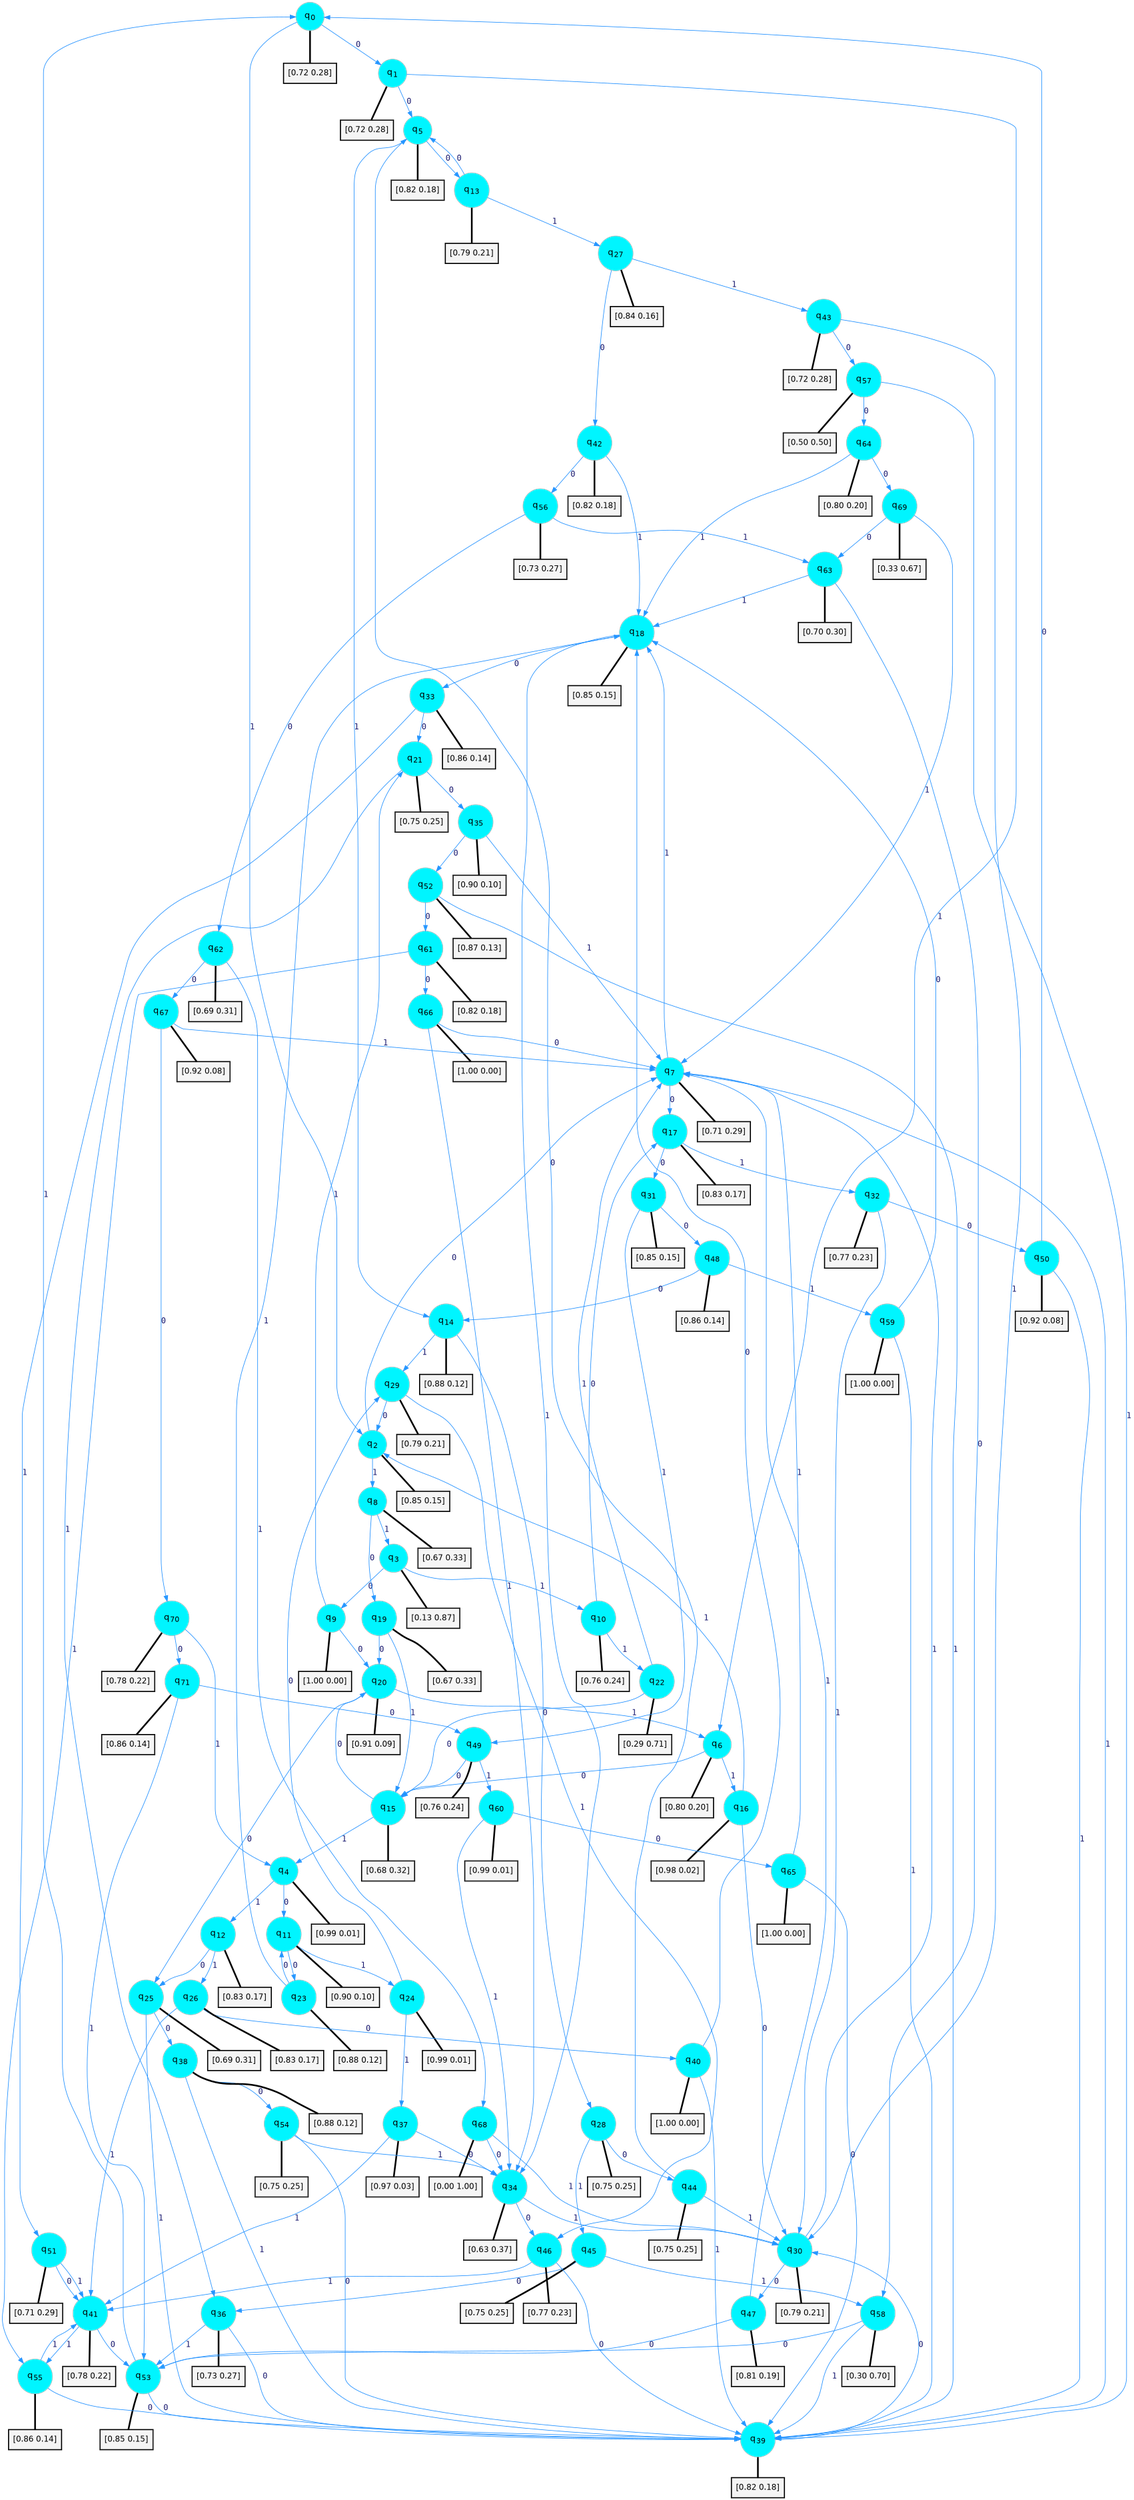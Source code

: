digraph G {
graph [
bgcolor=transparent, dpi=300, rankdir=TD, size="40,25"];
node [
color=gray, fillcolor=turquoise1, fontcolor=black, fontname=Helvetica, fontsize=16, fontweight=bold, shape=circle, style=filled];
edge [
arrowsize=1, color=dodgerblue1, fontcolor=midnightblue, fontname=courier, fontweight=bold, penwidth=1, style=solid, weight=20];
0[label=<q<SUB>0</SUB>>];
1[label=<q<SUB>1</SUB>>];
2[label=<q<SUB>2</SUB>>];
3[label=<q<SUB>3</SUB>>];
4[label=<q<SUB>4</SUB>>];
5[label=<q<SUB>5</SUB>>];
6[label=<q<SUB>6</SUB>>];
7[label=<q<SUB>7</SUB>>];
8[label=<q<SUB>8</SUB>>];
9[label=<q<SUB>9</SUB>>];
10[label=<q<SUB>10</SUB>>];
11[label=<q<SUB>11</SUB>>];
12[label=<q<SUB>12</SUB>>];
13[label=<q<SUB>13</SUB>>];
14[label=<q<SUB>14</SUB>>];
15[label=<q<SUB>15</SUB>>];
16[label=<q<SUB>16</SUB>>];
17[label=<q<SUB>17</SUB>>];
18[label=<q<SUB>18</SUB>>];
19[label=<q<SUB>19</SUB>>];
20[label=<q<SUB>20</SUB>>];
21[label=<q<SUB>21</SUB>>];
22[label=<q<SUB>22</SUB>>];
23[label=<q<SUB>23</SUB>>];
24[label=<q<SUB>24</SUB>>];
25[label=<q<SUB>25</SUB>>];
26[label=<q<SUB>26</SUB>>];
27[label=<q<SUB>27</SUB>>];
28[label=<q<SUB>28</SUB>>];
29[label=<q<SUB>29</SUB>>];
30[label=<q<SUB>30</SUB>>];
31[label=<q<SUB>31</SUB>>];
32[label=<q<SUB>32</SUB>>];
33[label=<q<SUB>33</SUB>>];
34[label=<q<SUB>34</SUB>>];
35[label=<q<SUB>35</SUB>>];
36[label=<q<SUB>36</SUB>>];
37[label=<q<SUB>37</SUB>>];
38[label=<q<SUB>38</SUB>>];
39[label=<q<SUB>39</SUB>>];
40[label=<q<SUB>40</SUB>>];
41[label=<q<SUB>41</SUB>>];
42[label=<q<SUB>42</SUB>>];
43[label=<q<SUB>43</SUB>>];
44[label=<q<SUB>44</SUB>>];
45[label=<q<SUB>45</SUB>>];
46[label=<q<SUB>46</SUB>>];
47[label=<q<SUB>47</SUB>>];
48[label=<q<SUB>48</SUB>>];
49[label=<q<SUB>49</SUB>>];
50[label=<q<SUB>50</SUB>>];
51[label=<q<SUB>51</SUB>>];
52[label=<q<SUB>52</SUB>>];
53[label=<q<SUB>53</SUB>>];
54[label=<q<SUB>54</SUB>>];
55[label=<q<SUB>55</SUB>>];
56[label=<q<SUB>56</SUB>>];
57[label=<q<SUB>57</SUB>>];
58[label=<q<SUB>58</SUB>>];
59[label=<q<SUB>59</SUB>>];
60[label=<q<SUB>60</SUB>>];
61[label=<q<SUB>61</SUB>>];
62[label=<q<SUB>62</SUB>>];
63[label=<q<SUB>63</SUB>>];
64[label=<q<SUB>64</SUB>>];
65[label=<q<SUB>65</SUB>>];
66[label=<q<SUB>66</SUB>>];
67[label=<q<SUB>67</SUB>>];
68[label=<q<SUB>68</SUB>>];
69[label=<q<SUB>69</SUB>>];
70[label=<q<SUB>70</SUB>>];
71[label=<q<SUB>71</SUB>>];
72[label="[0.72 0.28]", shape=box,fontcolor=black, fontname=Helvetica, fontsize=14, penwidth=2, fillcolor=whitesmoke,color=black];
73[label="[0.72 0.28]", shape=box,fontcolor=black, fontname=Helvetica, fontsize=14, penwidth=2, fillcolor=whitesmoke,color=black];
74[label="[0.85 0.15]", shape=box,fontcolor=black, fontname=Helvetica, fontsize=14, penwidth=2, fillcolor=whitesmoke,color=black];
75[label="[0.13 0.87]", shape=box,fontcolor=black, fontname=Helvetica, fontsize=14, penwidth=2, fillcolor=whitesmoke,color=black];
76[label="[0.99 0.01]", shape=box,fontcolor=black, fontname=Helvetica, fontsize=14, penwidth=2, fillcolor=whitesmoke,color=black];
77[label="[0.82 0.18]", shape=box,fontcolor=black, fontname=Helvetica, fontsize=14, penwidth=2, fillcolor=whitesmoke,color=black];
78[label="[0.80 0.20]", shape=box,fontcolor=black, fontname=Helvetica, fontsize=14, penwidth=2, fillcolor=whitesmoke,color=black];
79[label="[0.71 0.29]", shape=box,fontcolor=black, fontname=Helvetica, fontsize=14, penwidth=2, fillcolor=whitesmoke,color=black];
80[label="[0.67 0.33]", shape=box,fontcolor=black, fontname=Helvetica, fontsize=14, penwidth=2, fillcolor=whitesmoke,color=black];
81[label="[1.00 0.00]", shape=box,fontcolor=black, fontname=Helvetica, fontsize=14, penwidth=2, fillcolor=whitesmoke,color=black];
82[label="[0.76 0.24]", shape=box,fontcolor=black, fontname=Helvetica, fontsize=14, penwidth=2, fillcolor=whitesmoke,color=black];
83[label="[0.90 0.10]", shape=box,fontcolor=black, fontname=Helvetica, fontsize=14, penwidth=2, fillcolor=whitesmoke,color=black];
84[label="[0.83 0.17]", shape=box,fontcolor=black, fontname=Helvetica, fontsize=14, penwidth=2, fillcolor=whitesmoke,color=black];
85[label="[0.79 0.21]", shape=box,fontcolor=black, fontname=Helvetica, fontsize=14, penwidth=2, fillcolor=whitesmoke,color=black];
86[label="[0.88 0.12]", shape=box,fontcolor=black, fontname=Helvetica, fontsize=14, penwidth=2, fillcolor=whitesmoke,color=black];
87[label="[0.68 0.32]", shape=box,fontcolor=black, fontname=Helvetica, fontsize=14, penwidth=2, fillcolor=whitesmoke,color=black];
88[label="[0.98 0.02]", shape=box,fontcolor=black, fontname=Helvetica, fontsize=14, penwidth=2, fillcolor=whitesmoke,color=black];
89[label="[0.83 0.17]", shape=box,fontcolor=black, fontname=Helvetica, fontsize=14, penwidth=2, fillcolor=whitesmoke,color=black];
90[label="[0.85 0.15]", shape=box,fontcolor=black, fontname=Helvetica, fontsize=14, penwidth=2, fillcolor=whitesmoke,color=black];
91[label="[0.67 0.33]", shape=box,fontcolor=black, fontname=Helvetica, fontsize=14, penwidth=2, fillcolor=whitesmoke,color=black];
92[label="[0.91 0.09]", shape=box,fontcolor=black, fontname=Helvetica, fontsize=14, penwidth=2, fillcolor=whitesmoke,color=black];
93[label="[0.75 0.25]", shape=box,fontcolor=black, fontname=Helvetica, fontsize=14, penwidth=2, fillcolor=whitesmoke,color=black];
94[label="[0.29 0.71]", shape=box,fontcolor=black, fontname=Helvetica, fontsize=14, penwidth=2, fillcolor=whitesmoke,color=black];
95[label="[0.88 0.12]", shape=box,fontcolor=black, fontname=Helvetica, fontsize=14, penwidth=2, fillcolor=whitesmoke,color=black];
96[label="[0.99 0.01]", shape=box,fontcolor=black, fontname=Helvetica, fontsize=14, penwidth=2, fillcolor=whitesmoke,color=black];
97[label="[0.69 0.31]", shape=box,fontcolor=black, fontname=Helvetica, fontsize=14, penwidth=2, fillcolor=whitesmoke,color=black];
98[label="[0.83 0.17]", shape=box,fontcolor=black, fontname=Helvetica, fontsize=14, penwidth=2, fillcolor=whitesmoke,color=black];
99[label="[0.84 0.16]", shape=box,fontcolor=black, fontname=Helvetica, fontsize=14, penwidth=2, fillcolor=whitesmoke,color=black];
100[label="[0.75 0.25]", shape=box,fontcolor=black, fontname=Helvetica, fontsize=14, penwidth=2, fillcolor=whitesmoke,color=black];
101[label="[0.79 0.21]", shape=box,fontcolor=black, fontname=Helvetica, fontsize=14, penwidth=2, fillcolor=whitesmoke,color=black];
102[label="[0.79 0.21]", shape=box,fontcolor=black, fontname=Helvetica, fontsize=14, penwidth=2, fillcolor=whitesmoke,color=black];
103[label="[0.85 0.15]", shape=box,fontcolor=black, fontname=Helvetica, fontsize=14, penwidth=2, fillcolor=whitesmoke,color=black];
104[label="[0.77 0.23]", shape=box,fontcolor=black, fontname=Helvetica, fontsize=14, penwidth=2, fillcolor=whitesmoke,color=black];
105[label="[0.86 0.14]", shape=box,fontcolor=black, fontname=Helvetica, fontsize=14, penwidth=2, fillcolor=whitesmoke,color=black];
106[label="[0.63 0.37]", shape=box,fontcolor=black, fontname=Helvetica, fontsize=14, penwidth=2, fillcolor=whitesmoke,color=black];
107[label="[0.90 0.10]", shape=box,fontcolor=black, fontname=Helvetica, fontsize=14, penwidth=2, fillcolor=whitesmoke,color=black];
108[label="[0.73 0.27]", shape=box,fontcolor=black, fontname=Helvetica, fontsize=14, penwidth=2, fillcolor=whitesmoke,color=black];
109[label="[0.97 0.03]", shape=box,fontcolor=black, fontname=Helvetica, fontsize=14, penwidth=2, fillcolor=whitesmoke,color=black];
110[label="[0.88 0.12]", shape=box,fontcolor=black, fontname=Helvetica, fontsize=14, penwidth=2, fillcolor=whitesmoke,color=black];
111[label="[0.82 0.18]", shape=box,fontcolor=black, fontname=Helvetica, fontsize=14, penwidth=2, fillcolor=whitesmoke,color=black];
112[label="[1.00 0.00]", shape=box,fontcolor=black, fontname=Helvetica, fontsize=14, penwidth=2, fillcolor=whitesmoke,color=black];
113[label="[0.78 0.22]", shape=box,fontcolor=black, fontname=Helvetica, fontsize=14, penwidth=2, fillcolor=whitesmoke,color=black];
114[label="[0.82 0.18]", shape=box,fontcolor=black, fontname=Helvetica, fontsize=14, penwidth=2, fillcolor=whitesmoke,color=black];
115[label="[0.72 0.28]", shape=box,fontcolor=black, fontname=Helvetica, fontsize=14, penwidth=2, fillcolor=whitesmoke,color=black];
116[label="[0.75 0.25]", shape=box,fontcolor=black, fontname=Helvetica, fontsize=14, penwidth=2, fillcolor=whitesmoke,color=black];
117[label="[0.75 0.25]", shape=box,fontcolor=black, fontname=Helvetica, fontsize=14, penwidth=2, fillcolor=whitesmoke,color=black];
118[label="[0.77 0.23]", shape=box,fontcolor=black, fontname=Helvetica, fontsize=14, penwidth=2, fillcolor=whitesmoke,color=black];
119[label="[0.81 0.19]", shape=box,fontcolor=black, fontname=Helvetica, fontsize=14, penwidth=2, fillcolor=whitesmoke,color=black];
120[label="[0.86 0.14]", shape=box,fontcolor=black, fontname=Helvetica, fontsize=14, penwidth=2, fillcolor=whitesmoke,color=black];
121[label="[0.76 0.24]", shape=box,fontcolor=black, fontname=Helvetica, fontsize=14, penwidth=2, fillcolor=whitesmoke,color=black];
122[label="[0.92 0.08]", shape=box,fontcolor=black, fontname=Helvetica, fontsize=14, penwidth=2, fillcolor=whitesmoke,color=black];
123[label="[0.71 0.29]", shape=box,fontcolor=black, fontname=Helvetica, fontsize=14, penwidth=2, fillcolor=whitesmoke,color=black];
124[label="[0.87 0.13]", shape=box,fontcolor=black, fontname=Helvetica, fontsize=14, penwidth=2, fillcolor=whitesmoke,color=black];
125[label="[0.85 0.15]", shape=box,fontcolor=black, fontname=Helvetica, fontsize=14, penwidth=2, fillcolor=whitesmoke,color=black];
126[label="[0.75 0.25]", shape=box,fontcolor=black, fontname=Helvetica, fontsize=14, penwidth=2, fillcolor=whitesmoke,color=black];
127[label="[0.86 0.14]", shape=box,fontcolor=black, fontname=Helvetica, fontsize=14, penwidth=2, fillcolor=whitesmoke,color=black];
128[label="[0.73 0.27]", shape=box,fontcolor=black, fontname=Helvetica, fontsize=14, penwidth=2, fillcolor=whitesmoke,color=black];
129[label="[0.50 0.50]", shape=box,fontcolor=black, fontname=Helvetica, fontsize=14, penwidth=2, fillcolor=whitesmoke,color=black];
130[label="[0.30 0.70]", shape=box,fontcolor=black, fontname=Helvetica, fontsize=14, penwidth=2, fillcolor=whitesmoke,color=black];
131[label="[1.00 0.00]", shape=box,fontcolor=black, fontname=Helvetica, fontsize=14, penwidth=2, fillcolor=whitesmoke,color=black];
132[label="[0.99 0.01]", shape=box,fontcolor=black, fontname=Helvetica, fontsize=14, penwidth=2, fillcolor=whitesmoke,color=black];
133[label="[0.82 0.18]", shape=box,fontcolor=black, fontname=Helvetica, fontsize=14, penwidth=2, fillcolor=whitesmoke,color=black];
134[label="[0.69 0.31]", shape=box,fontcolor=black, fontname=Helvetica, fontsize=14, penwidth=2, fillcolor=whitesmoke,color=black];
135[label="[0.70 0.30]", shape=box,fontcolor=black, fontname=Helvetica, fontsize=14, penwidth=2, fillcolor=whitesmoke,color=black];
136[label="[0.80 0.20]", shape=box,fontcolor=black, fontname=Helvetica, fontsize=14, penwidth=2, fillcolor=whitesmoke,color=black];
137[label="[1.00 0.00]", shape=box,fontcolor=black, fontname=Helvetica, fontsize=14, penwidth=2, fillcolor=whitesmoke,color=black];
138[label="[1.00 0.00]", shape=box,fontcolor=black, fontname=Helvetica, fontsize=14, penwidth=2, fillcolor=whitesmoke,color=black];
139[label="[0.92 0.08]", shape=box,fontcolor=black, fontname=Helvetica, fontsize=14, penwidth=2, fillcolor=whitesmoke,color=black];
140[label="[0.00 1.00]", shape=box,fontcolor=black, fontname=Helvetica, fontsize=14, penwidth=2, fillcolor=whitesmoke,color=black];
141[label="[0.33 0.67]", shape=box,fontcolor=black, fontname=Helvetica, fontsize=14, penwidth=2, fillcolor=whitesmoke,color=black];
142[label="[0.78 0.22]", shape=box,fontcolor=black, fontname=Helvetica, fontsize=14, penwidth=2, fillcolor=whitesmoke,color=black];
143[label="[0.86 0.14]", shape=box,fontcolor=black, fontname=Helvetica, fontsize=14, penwidth=2, fillcolor=whitesmoke,color=black];
0->1 [label=0];
0->2 [label=1];
0->72 [arrowhead=none, penwidth=3,color=black];
1->5 [label=0];
1->6 [label=1];
1->73 [arrowhead=none, penwidth=3,color=black];
2->7 [label=0];
2->8 [label=1];
2->74 [arrowhead=none, penwidth=3,color=black];
3->9 [label=0];
3->10 [label=1];
3->75 [arrowhead=none, penwidth=3,color=black];
4->11 [label=0];
4->12 [label=1];
4->76 [arrowhead=none, penwidth=3,color=black];
5->13 [label=0];
5->14 [label=1];
5->77 [arrowhead=none, penwidth=3,color=black];
6->15 [label=0];
6->16 [label=1];
6->78 [arrowhead=none, penwidth=3,color=black];
7->17 [label=0];
7->18 [label=1];
7->79 [arrowhead=none, penwidth=3,color=black];
8->19 [label=0];
8->3 [label=1];
8->80 [arrowhead=none, penwidth=3,color=black];
9->20 [label=0];
9->21 [label=1];
9->81 [arrowhead=none, penwidth=3,color=black];
10->17 [label=0];
10->22 [label=1];
10->82 [arrowhead=none, penwidth=3,color=black];
11->23 [label=0];
11->24 [label=1];
11->83 [arrowhead=none, penwidth=3,color=black];
12->25 [label=0];
12->26 [label=1];
12->84 [arrowhead=none, penwidth=3,color=black];
13->5 [label=0];
13->27 [label=1];
13->85 [arrowhead=none, penwidth=3,color=black];
14->28 [label=0];
14->29 [label=1];
14->86 [arrowhead=none, penwidth=3,color=black];
15->20 [label=0];
15->4 [label=1];
15->87 [arrowhead=none, penwidth=3,color=black];
16->30 [label=0];
16->2 [label=1];
16->88 [arrowhead=none, penwidth=3,color=black];
17->31 [label=0];
17->32 [label=1];
17->89 [arrowhead=none, penwidth=3,color=black];
18->33 [label=0];
18->34 [label=1];
18->90 [arrowhead=none, penwidth=3,color=black];
19->20 [label=0];
19->15 [label=1];
19->91 [arrowhead=none, penwidth=3,color=black];
20->25 [label=0];
20->6 [label=1];
20->92 [arrowhead=none, penwidth=3,color=black];
21->35 [label=0];
21->36 [label=1];
21->93 [arrowhead=none, penwidth=3,color=black];
22->15 [label=0];
22->7 [label=1];
22->94 [arrowhead=none, penwidth=3,color=black];
23->11 [label=0];
23->18 [label=1];
23->95 [arrowhead=none, penwidth=3,color=black];
24->29 [label=0];
24->37 [label=1];
24->96 [arrowhead=none, penwidth=3,color=black];
25->38 [label=0];
25->39 [label=1];
25->97 [arrowhead=none, penwidth=3,color=black];
26->40 [label=0];
26->41 [label=1];
26->98 [arrowhead=none, penwidth=3,color=black];
27->42 [label=0];
27->43 [label=1];
27->99 [arrowhead=none, penwidth=3,color=black];
28->44 [label=0];
28->45 [label=1];
28->100 [arrowhead=none, penwidth=3,color=black];
29->2 [label=0];
29->46 [label=1];
29->101 [arrowhead=none, penwidth=3,color=black];
30->47 [label=0];
30->7 [label=1];
30->102 [arrowhead=none, penwidth=3,color=black];
31->48 [label=0];
31->49 [label=1];
31->103 [arrowhead=none, penwidth=3,color=black];
32->50 [label=0];
32->30 [label=1];
32->104 [arrowhead=none, penwidth=3,color=black];
33->21 [label=0];
33->51 [label=1];
33->105 [arrowhead=none, penwidth=3,color=black];
34->46 [label=0];
34->30 [label=1];
34->106 [arrowhead=none, penwidth=3,color=black];
35->52 [label=0];
35->7 [label=1];
35->107 [arrowhead=none, penwidth=3,color=black];
36->39 [label=0];
36->53 [label=1];
36->108 [arrowhead=none, penwidth=3,color=black];
37->34 [label=0];
37->41 [label=1];
37->109 [arrowhead=none, penwidth=3,color=black];
38->54 [label=0];
38->39 [label=1];
38->110 [arrowhead=none, penwidth=3,color=black];
39->30 [label=0];
39->7 [label=1];
39->111 [arrowhead=none, penwidth=3,color=black];
40->18 [label=0];
40->39 [label=1];
40->112 [arrowhead=none, penwidth=3,color=black];
41->53 [label=0];
41->55 [label=1];
41->113 [arrowhead=none, penwidth=3,color=black];
42->56 [label=0];
42->18 [label=1];
42->114 [arrowhead=none, penwidth=3,color=black];
43->57 [label=0];
43->30 [label=1];
43->115 [arrowhead=none, penwidth=3,color=black];
44->5 [label=0];
44->30 [label=1];
44->116 [arrowhead=none, penwidth=3,color=black];
45->36 [label=0];
45->58 [label=1];
45->117 [arrowhead=none, penwidth=3,color=black];
46->39 [label=0];
46->41 [label=1];
46->118 [arrowhead=none, penwidth=3,color=black];
47->53 [label=0];
47->7 [label=1];
47->119 [arrowhead=none, penwidth=3,color=black];
48->14 [label=0];
48->59 [label=1];
48->120 [arrowhead=none, penwidth=3,color=black];
49->15 [label=0];
49->60 [label=1];
49->121 [arrowhead=none, penwidth=3,color=black];
50->0 [label=0];
50->39 [label=1];
50->122 [arrowhead=none, penwidth=3,color=black];
51->41 [label=0];
51->41 [label=1];
51->123 [arrowhead=none, penwidth=3,color=black];
52->61 [label=0];
52->39 [label=1];
52->124 [arrowhead=none, penwidth=3,color=black];
53->39 [label=0];
53->0 [label=1];
53->125 [arrowhead=none, penwidth=3,color=black];
54->39 [label=0];
54->34 [label=1];
54->126 [arrowhead=none, penwidth=3,color=black];
55->39 [label=0];
55->41 [label=1];
55->127 [arrowhead=none, penwidth=3,color=black];
56->62 [label=0];
56->63 [label=1];
56->128 [arrowhead=none, penwidth=3,color=black];
57->64 [label=0];
57->39 [label=1];
57->129 [arrowhead=none, penwidth=3,color=black];
58->53 [label=0];
58->39 [label=1];
58->130 [arrowhead=none, penwidth=3,color=black];
59->18 [label=0];
59->39 [label=1];
59->131 [arrowhead=none, penwidth=3,color=black];
60->65 [label=0];
60->34 [label=1];
60->132 [arrowhead=none, penwidth=3,color=black];
61->66 [label=0];
61->55 [label=1];
61->133 [arrowhead=none, penwidth=3,color=black];
62->67 [label=0];
62->68 [label=1];
62->134 [arrowhead=none, penwidth=3,color=black];
63->58 [label=0];
63->18 [label=1];
63->135 [arrowhead=none, penwidth=3,color=black];
64->69 [label=0];
64->18 [label=1];
64->136 [arrowhead=none, penwidth=3,color=black];
65->39 [label=0];
65->7 [label=1];
65->137 [arrowhead=none, penwidth=3,color=black];
66->7 [label=0];
66->34 [label=1];
66->138 [arrowhead=none, penwidth=3,color=black];
67->70 [label=0];
67->7 [label=1];
67->139 [arrowhead=none, penwidth=3,color=black];
68->34 [label=0];
68->30 [label=1];
68->140 [arrowhead=none, penwidth=3,color=black];
69->63 [label=0];
69->7 [label=1];
69->141 [arrowhead=none, penwidth=3,color=black];
70->71 [label=0];
70->4 [label=1];
70->142 [arrowhead=none, penwidth=3,color=black];
71->49 [label=0];
71->53 [label=1];
71->143 [arrowhead=none, penwidth=3,color=black];
}

